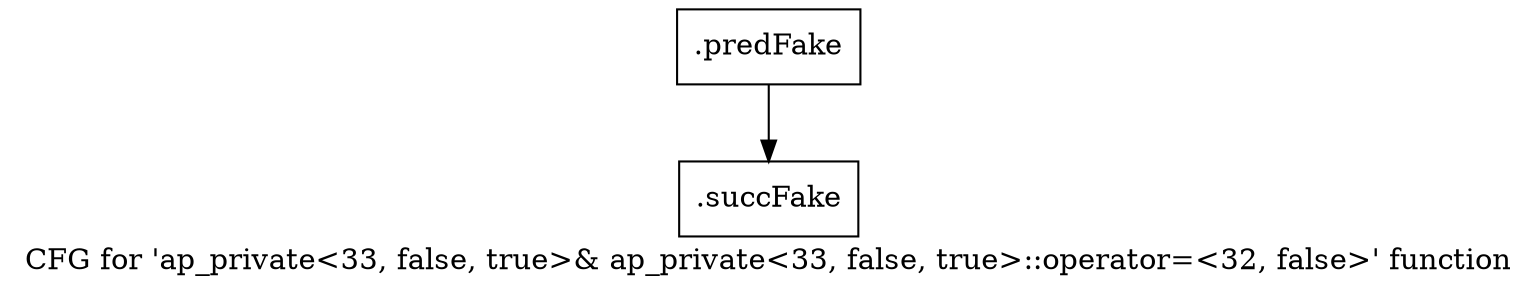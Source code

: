 digraph "CFG for 'ap_private\<33, false, true\>& ap_private\<33, false, true\>::operator=\<32, false\>' function" {
	label="CFG for 'ap_private\<33, false, true\>& ap_private\<33, false, true\>::operator=\<32, false\>' function";

	Node0x5b09c20 [shape=record,filename="",linenumber="",label="{.predFake}"];
	Node0x5b09c20 -> Node0x60e8080[ callList="" memoryops="" filename="/mnt/xilinx/Vitis_HLS/2021.2/include/etc/ap_private.h" execusionnum="1530"];
	Node0x60e8080 [shape=record,filename="/mnt/xilinx/Vitis_HLS/2021.2/include/etc/ap_private.h",linenumber="1486",label="{.succFake}"];
}
